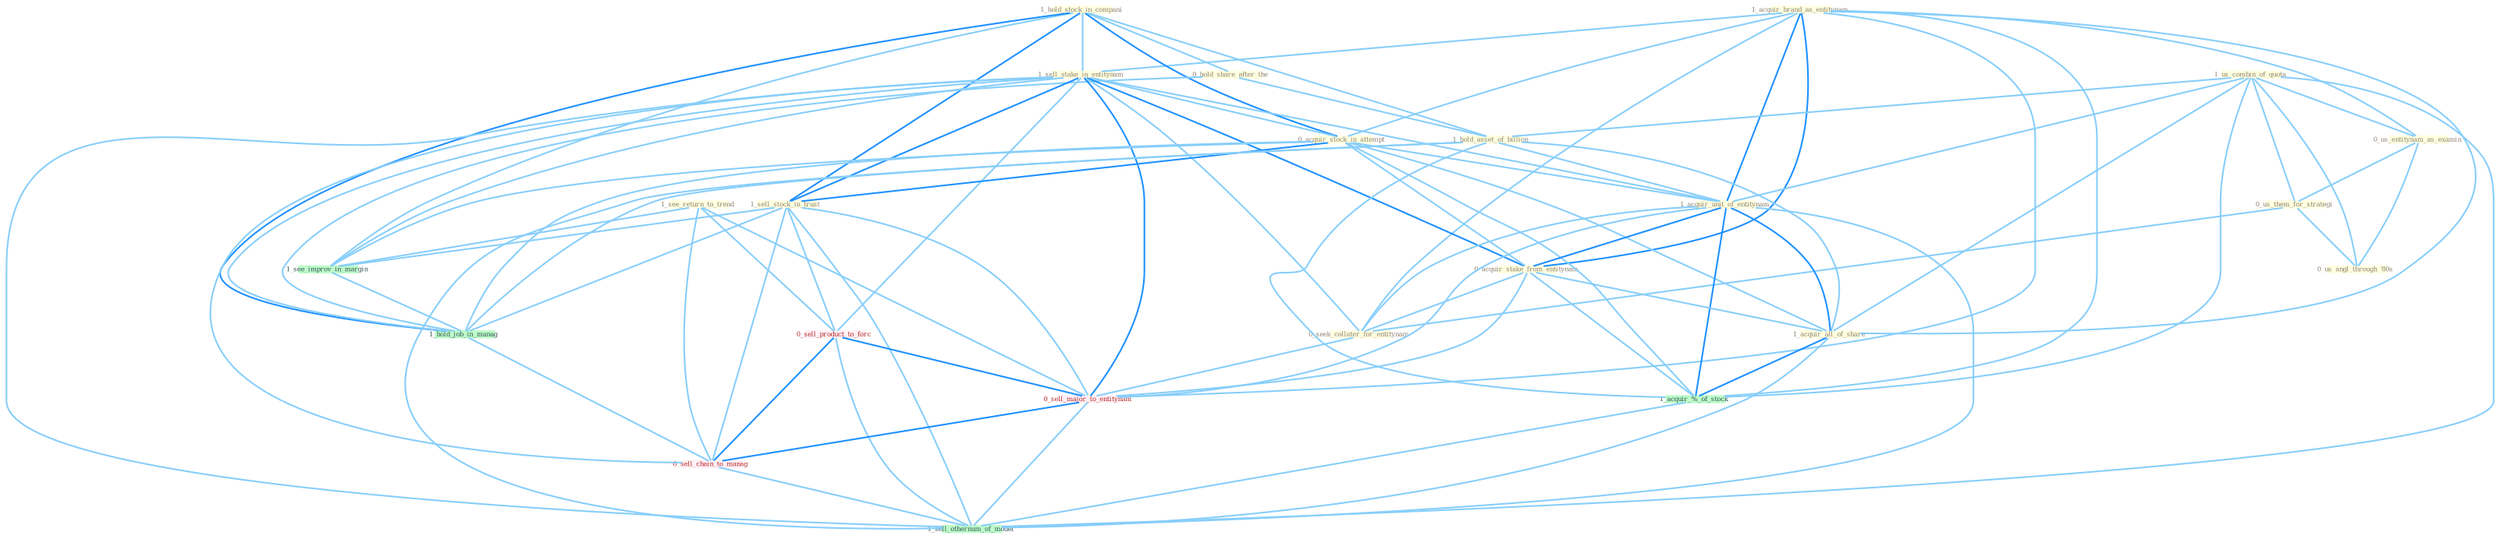 Graph G{ 
    node
    [shape=polygon,style=filled,width=.5,height=.06,color="#BDFCC9",fixedsize=true,fontsize=4,
    fontcolor="#2f4f4f"];
    {node
    [color="#ffffe0", fontcolor="#8b7d6b"] "1_acquir_brand_as_entitynam " "1_hold_stock_in_compani " "0_hold_share_after_the " "1_us_combin_of_quota " "1_sell_stake_in_entitynam " "0_acquir_stock_in_attempt " "0_us_entitynam_as_examin " "0_us_them_for_strategi " "1_hold_asset_of_billion " "1_sell_stock_in_trust " "0_us_angl_through_'80s " "1_acquir_unit_of_entitynam " "0_acquir_stake_from_entitynam " "1_acquir_all_of_share " "1_see_return_to_trend " "0_seek_collater_for_entitynam "}
{node [color="#fff0f5", fontcolor="#b22222"] "0_sell_product_to_forc " "0_sell_major_to_entitynam " "0_sell_chain_to_manag "}
edge [color="#B0E2FF"];

	"1_acquir_brand_as_entitynam " -- "1_sell_stake_in_entitynam " [w="1", color="#87cefa" ];
	"1_acquir_brand_as_entitynam " -- "0_acquir_stock_in_attempt " [w="1", color="#87cefa" ];
	"1_acquir_brand_as_entitynam " -- "0_us_entitynam_as_examin " [w="1", color="#87cefa" ];
	"1_acquir_brand_as_entitynam " -- "1_acquir_unit_of_entitynam " [w="2", color="#1e90ff" , len=0.8];
	"1_acquir_brand_as_entitynam " -- "0_acquir_stake_from_entitynam " [w="2", color="#1e90ff" , len=0.8];
	"1_acquir_brand_as_entitynam " -- "1_acquir_all_of_share " [w="1", color="#87cefa" ];
	"1_acquir_brand_as_entitynam " -- "0_seek_collater_for_entitynam " [w="1", color="#87cefa" ];
	"1_acquir_brand_as_entitynam " -- "1_acquir_%_of_stock " [w="1", color="#87cefa" ];
	"1_acquir_brand_as_entitynam " -- "0_sell_major_to_entitynam " [w="1", color="#87cefa" ];
	"1_hold_stock_in_compani " -- "0_hold_share_after_the " [w="1", color="#87cefa" ];
	"1_hold_stock_in_compani " -- "1_sell_stake_in_entitynam " [w="1", color="#87cefa" ];
	"1_hold_stock_in_compani " -- "0_acquir_stock_in_attempt " [w="2", color="#1e90ff" , len=0.8];
	"1_hold_stock_in_compani " -- "1_hold_asset_of_billion " [w="1", color="#87cefa" ];
	"1_hold_stock_in_compani " -- "1_sell_stock_in_trust " [w="2", color="#1e90ff" , len=0.8];
	"1_hold_stock_in_compani " -- "1_see_improv_in_margin " [w="1", color="#87cefa" ];
	"1_hold_stock_in_compani " -- "1_hold_job_in_manag " [w="2", color="#1e90ff" , len=0.8];
	"0_hold_share_after_the " -- "1_hold_asset_of_billion " [w="1", color="#87cefa" ];
	"0_hold_share_after_the " -- "1_hold_job_in_manag " [w="1", color="#87cefa" ];
	"1_us_combin_of_quota " -- "0_us_entitynam_as_examin " [w="1", color="#87cefa" ];
	"1_us_combin_of_quota " -- "0_us_them_for_strategi " [w="1", color="#87cefa" ];
	"1_us_combin_of_quota " -- "1_hold_asset_of_billion " [w="1", color="#87cefa" ];
	"1_us_combin_of_quota " -- "0_us_angl_through_'80s " [w="1", color="#87cefa" ];
	"1_us_combin_of_quota " -- "1_acquir_unit_of_entitynam " [w="1", color="#87cefa" ];
	"1_us_combin_of_quota " -- "1_acquir_all_of_share " [w="1", color="#87cefa" ];
	"1_us_combin_of_quota " -- "1_acquir_%_of_stock " [w="1", color="#87cefa" ];
	"1_us_combin_of_quota " -- "1_sell_othernum_of_model " [w="1", color="#87cefa" ];
	"1_sell_stake_in_entitynam " -- "0_acquir_stock_in_attempt " [w="1", color="#87cefa" ];
	"1_sell_stake_in_entitynam " -- "1_sell_stock_in_trust " [w="2", color="#1e90ff" , len=0.8];
	"1_sell_stake_in_entitynam " -- "1_acquir_unit_of_entitynam " [w="1", color="#87cefa" ];
	"1_sell_stake_in_entitynam " -- "0_acquir_stake_from_entitynam " [w="2", color="#1e90ff" , len=0.8];
	"1_sell_stake_in_entitynam " -- "0_seek_collater_for_entitynam " [w="1", color="#87cefa" ];
	"1_sell_stake_in_entitynam " -- "1_see_improv_in_margin " [w="1", color="#87cefa" ];
	"1_sell_stake_in_entitynam " -- "1_hold_job_in_manag " [w="1", color="#87cefa" ];
	"1_sell_stake_in_entitynam " -- "0_sell_product_to_forc " [w="1", color="#87cefa" ];
	"1_sell_stake_in_entitynam " -- "0_sell_major_to_entitynam " [w="2", color="#1e90ff" , len=0.8];
	"1_sell_stake_in_entitynam " -- "0_sell_chain_to_manag " [w="1", color="#87cefa" ];
	"1_sell_stake_in_entitynam " -- "1_sell_othernum_of_model " [w="1", color="#87cefa" ];
	"0_acquir_stock_in_attempt " -- "1_sell_stock_in_trust " [w="2", color="#1e90ff" , len=0.8];
	"0_acquir_stock_in_attempt " -- "1_acquir_unit_of_entitynam " [w="1", color="#87cefa" ];
	"0_acquir_stock_in_attempt " -- "0_acquir_stake_from_entitynam " [w="1", color="#87cefa" ];
	"0_acquir_stock_in_attempt " -- "1_acquir_all_of_share " [w="1", color="#87cefa" ];
	"0_acquir_stock_in_attempt " -- "1_see_improv_in_margin " [w="1", color="#87cefa" ];
	"0_acquir_stock_in_attempt " -- "1_acquir_%_of_stock " [w="1", color="#87cefa" ];
	"0_acquir_stock_in_attempt " -- "1_hold_job_in_manag " [w="1", color="#87cefa" ];
	"0_us_entitynam_as_examin " -- "0_us_them_for_strategi " [w="1", color="#87cefa" ];
	"0_us_entitynam_as_examin " -- "0_us_angl_through_'80s " [w="1", color="#87cefa" ];
	"0_us_them_for_strategi " -- "0_us_angl_through_'80s " [w="1", color="#87cefa" ];
	"0_us_them_for_strategi " -- "0_seek_collater_for_entitynam " [w="1", color="#87cefa" ];
	"1_hold_asset_of_billion " -- "1_acquir_unit_of_entitynam " [w="1", color="#87cefa" ];
	"1_hold_asset_of_billion " -- "1_acquir_all_of_share " [w="1", color="#87cefa" ];
	"1_hold_asset_of_billion " -- "1_acquir_%_of_stock " [w="1", color="#87cefa" ];
	"1_hold_asset_of_billion " -- "1_hold_job_in_manag " [w="1", color="#87cefa" ];
	"1_hold_asset_of_billion " -- "1_sell_othernum_of_model " [w="1", color="#87cefa" ];
	"1_sell_stock_in_trust " -- "1_see_improv_in_margin " [w="1", color="#87cefa" ];
	"1_sell_stock_in_trust " -- "1_hold_job_in_manag " [w="1", color="#87cefa" ];
	"1_sell_stock_in_trust " -- "0_sell_product_to_forc " [w="1", color="#87cefa" ];
	"1_sell_stock_in_trust " -- "0_sell_major_to_entitynam " [w="1", color="#87cefa" ];
	"1_sell_stock_in_trust " -- "0_sell_chain_to_manag " [w="1", color="#87cefa" ];
	"1_sell_stock_in_trust " -- "1_sell_othernum_of_model " [w="1", color="#87cefa" ];
	"1_acquir_unit_of_entitynam " -- "0_acquir_stake_from_entitynam " [w="2", color="#1e90ff" , len=0.8];
	"1_acquir_unit_of_entitynam " -- "1_acquir_all_of_share " [w="2", color="#1e90ff" , len=0.8];
	"1_acquir_unit_of_entitynam " -- "0_seek_collater_for_entitynam " [w="1", color="#87cefa" ];
	"1_acquir_unit_of_entitynam " -- "1_acquir_%_of_stock " [w="2", color="#1e90ff" , len=0.8];
	"1_acquir_unit_of_entitynam " -- "0_sell_major_to_entitynam " [w="1", color="#87cefa" ];
	"1_acquir_unit_of_entitynam " -- "1_sell_othernum_of_model " [w="1", color="#87cefa" ];
	"0_acquir_stake_from_entitynam " -- "1_acquir_all_of_share " [w="1", color="#87cefa" ];
	"0_acquir_stake_from_entitynam " -- "0_seek_collater_for_entitynam " [w="1", color="#87cefa" ];
	"0_acquir_stake_from_entitynam " -- "1_acquir_%_of_stock " [w="1", color="#87cefa" ];
	"0_acquir_stake_from_entitynam " -- "0_sell_major_to_entitynam " [w="1", color="#87cefa" ];
	"1_acquir_all_of_share " -- "1_acquir_%_of_stock " [w="2", color="#1e90ff" , len=0.8];
	"1_acquir_all_of_share " -- "1_sell_othernum_of_model " [w="1", color="#87cefa" ];
	"1_see_return_to_trend " -- "1_see_improv_in_margin " [w="1", color="#87cefa" ];
	"1_see_return_to_trend " -- "0_sell_product_to_forc " [w="1", color="#87cefa" ];
	"1_see_return_to_trend " -- "0_sell_major_to_entitynam " [w="1", color="#87cefa" ];
	"1_see_return_to_trend " -- "0_sell_chain_to_manag " [w="1", color="#87cefa" ];
	"0_seek_collater_for_entitynam " -- "0_sell_major_to_entitynam " [w="1", color="#87cefa" ];
	"1_see_improv_in_margin " -- "1_hold_job_in_manag " [w="1", color="#87cefa" ];
	"1_acquir_%_of_stock " -- "1_sell_othernum_of_model " [w="1", color="#87cefa" ];
	"1_hold_job_in_manag " -- "0_sell_chain_to_manag " [w="1", color="#87cefa" ];
	"0_sell_product_to_forc " -- "0_sell_major_to_entitynam " [w="2", color="#1e90ff" , len=0.8];
	"0_sell_product_to_forc " -- "0_sell_chain_to_manag " [w="2", color="#1e90ff" , len=0.8];
	"0_sell_product_to_forc " -- "1_sell_othernum_of_model " [w="1", color="#87cefa" ];
	"0_sell_major_to_entitynam " -- "0_sell_chain_to_manag " [w="2", color="#1e90ff" , len=0.8];
	"0_sell_major_to_entitynam " -- "1_sell_othernum_of_model " [w="1", color="#87cefa" ];
	"0_sell_chain_to_manag " -- "1_sell_othernum_of_model " [w="1", color="#87cefa" ];
}
